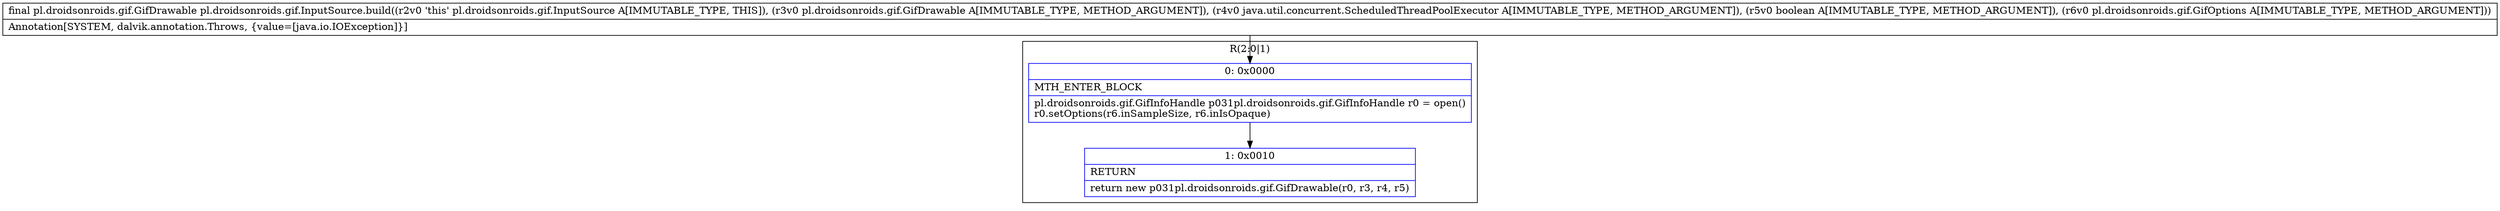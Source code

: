 digraph "CFG forpl.droidsonroids.gif.InputSource.build(Lpl\/droidsonroids\/gif\/GifDrawable;Ljava\/util\/concurrent\/ScheduledThreadPoolExecutor;ZLpl\/droidsonroids\/gif\/GifOptions;)Lpl\/droidsonroids\/gif\/GifDrawable;" {
subgraph cluster_Region_996011589 {
label = "R(2:0|1)";
node [shape=record,color=blue];
Node_0 [shape=record,label="{0\:\ 0x0000|MTH_ENTER_BLOCK\l|pl.droidsonroids.gif.GifInfoHandle p031pl.droidsonroids.gif.GifInfoHandle r0 = open()\lr0.setOptions(r6.inSampleSize, r6.inIsOpaque)\l}"];
Node_1 [shape=record,label="{1\:\ 0x0010|RETURN\l|return new p031pl.droidsonroids.gif.GifDrawable(r0, r3, r4, r5)\l}"];
}
MethodNode[shape=record,label="{final pl.droidsonroids.gif.GifDrawable pl.droidsonroids.gif.InputSource.build((r2v0 'this' pl.droidsonroids.gif.InputSource A[IMMUTABLE_TYPE, THIS]), (r3v0 pl.droidsonroids.gif.GifDrawable A[IMMUTABLE_TYPE, METHOD_ARGUMENT]), (r4v0 java.util.concurrent.ScheduledThreadPoolExecutor A[IMMUTABLE_TYPE, METHOD_ARGUMENT]), (r5v0 boolean A[IMMUTABLE_TYPE, METHOD_ARGUMENT]), (r6v0 pl.droidsonroids.gif.GifOptions A[IMMUTABLE_TYPE, METHOD_ARGUMENT]))  | Annotation[SYSTEM, dalvik.annotation.Throws, \{value=[java.io.IOException]\}]\l}"];
MethodNode -> Node_0;
Node_0 -> Node_1;
}

